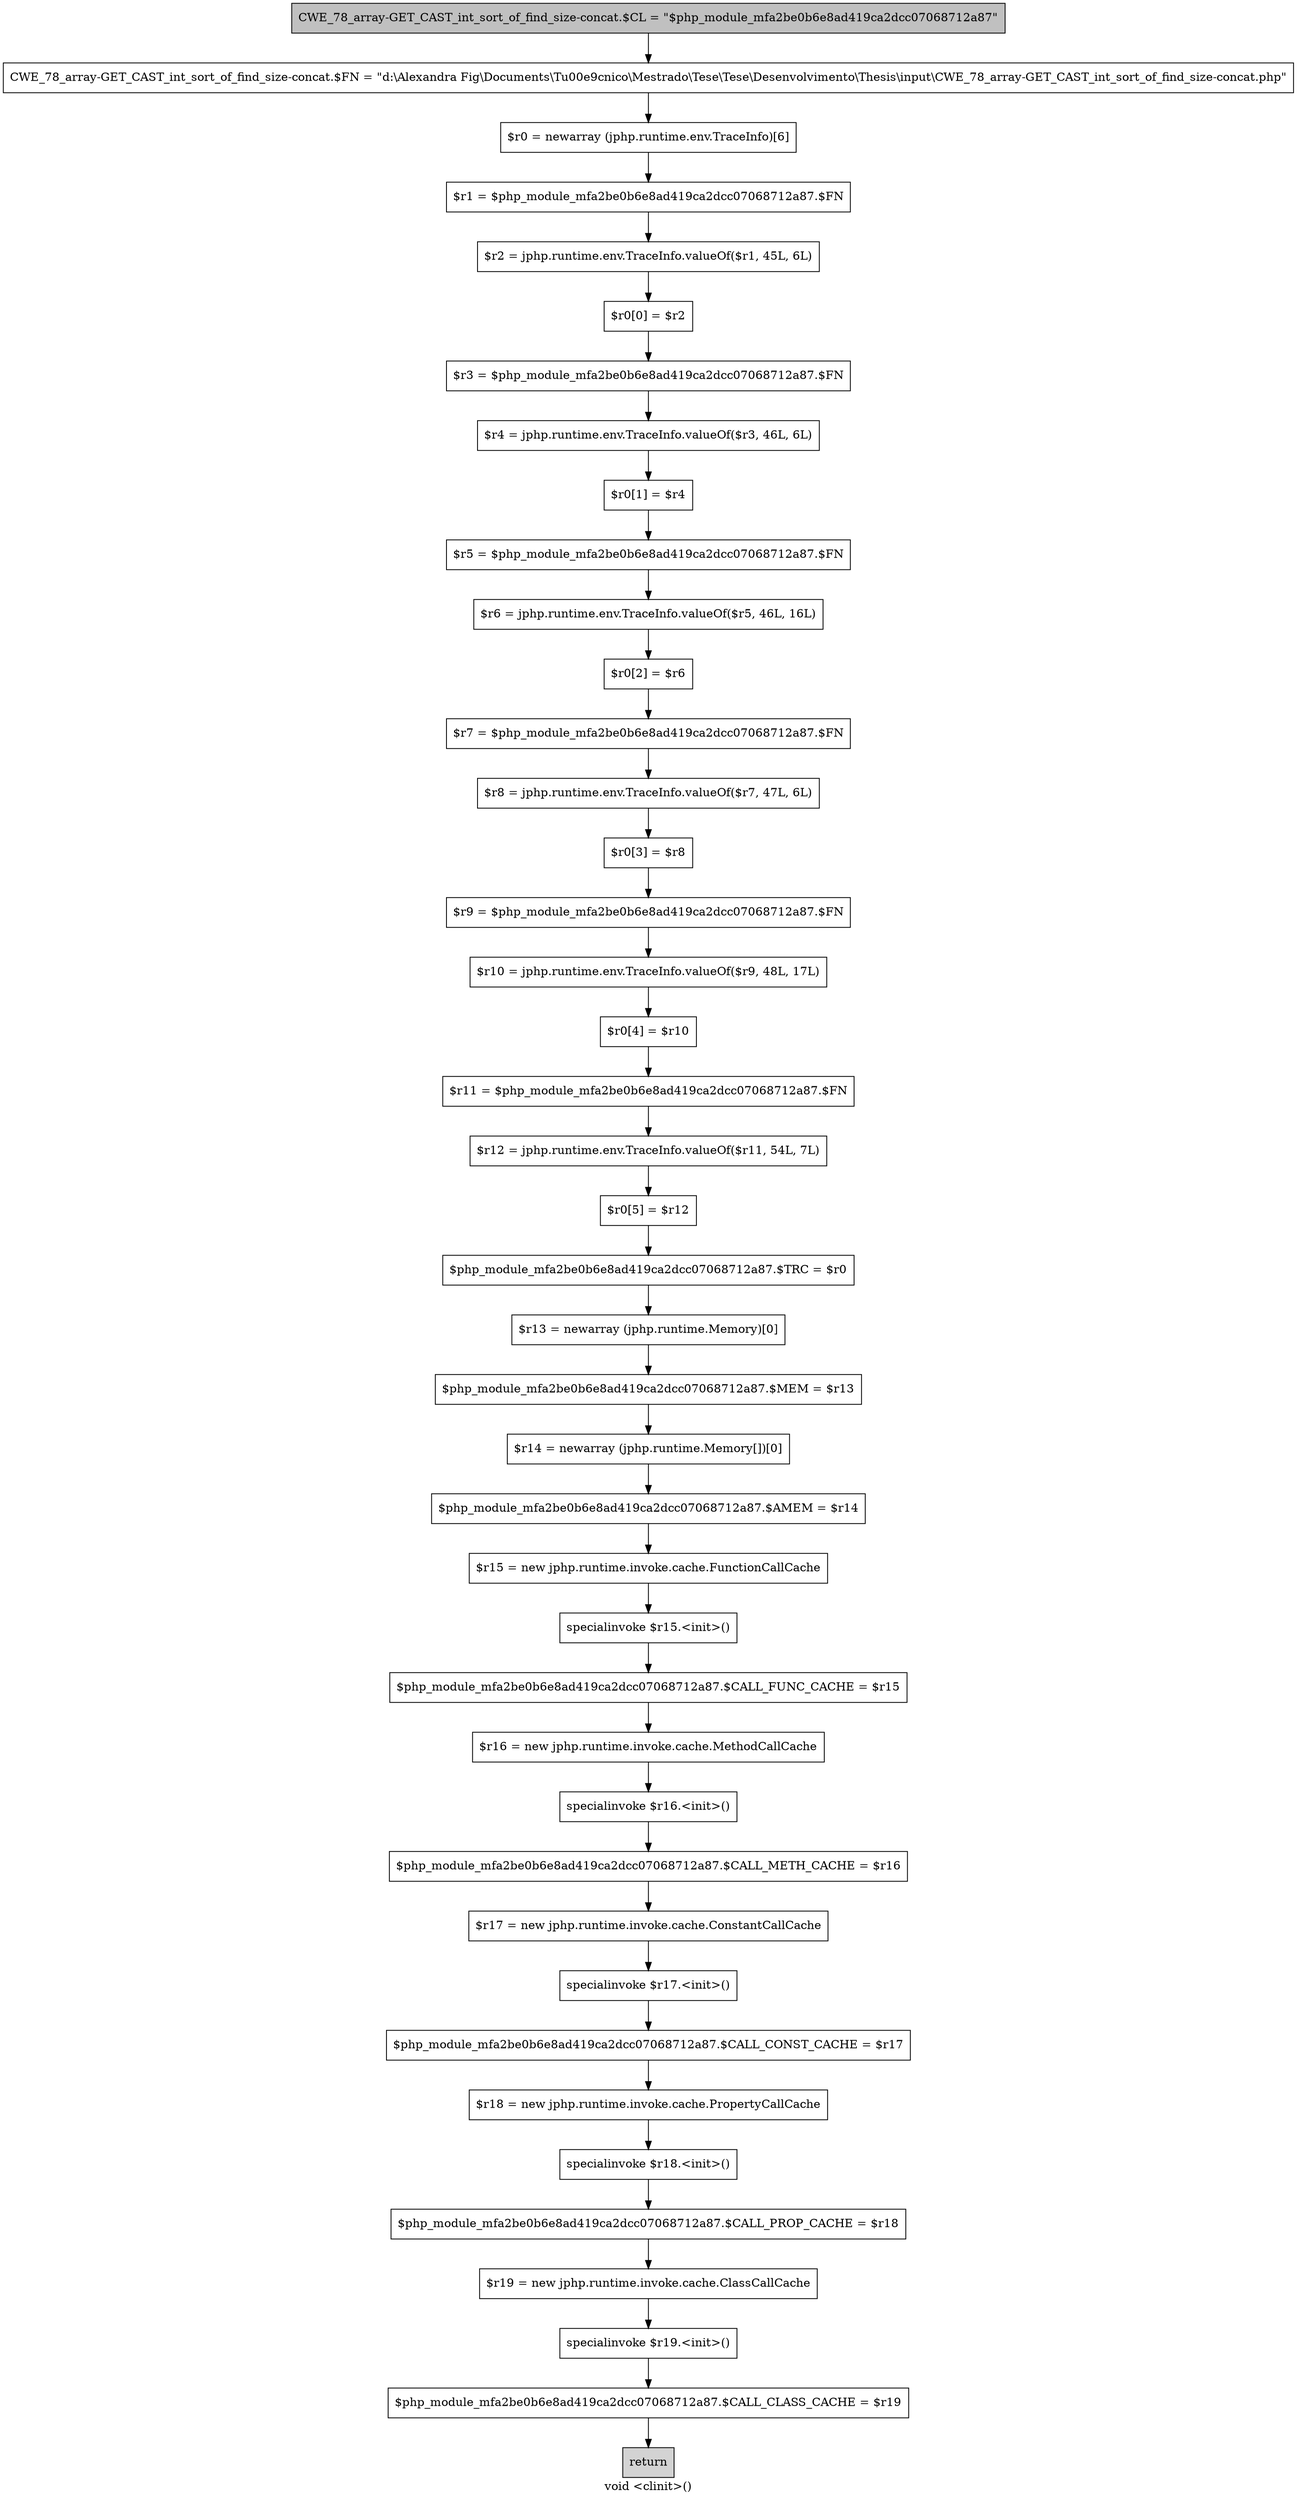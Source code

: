 digraph "void <clinit>()" {
    label="void <clinit>()";
    node [shape=box];
    "0" [style=filled,fillcolor=gray,label="CWE_78_array-GET_CAST_int_sort_of_find_size-concat.$CL = \"$php_module_mfa2be0b6e8ad419ca2dcc07068712a87\"",];
    "1" [label="CWE_78_array-GET_CAST_int_sort_of_find_size-concat.$FN = \"d:\\Alexandra Fig\\Documents\\T\u00e9cnico\\Mestrado\\Tese\\Tese\\Desenvolvimento\\Thesis\\input\\CWE_78_array-GET_CAST_int_sort_of_find_size-concat.php\"",];
    "0"->"1";
    "2" [label="$r0 = newarray (jphp.runtime.env.TraceInfo)[6]",];
    "1"->"2";
    "3" [label="$r1 = $php_module_mfa2be0b6e8ad419ca2dcc07068712a87.$FN",];
    "2"->"3";
    "4" [label="$r2 = jphp.runtime.env.TraceInfo.valueOf($r1, 45L, 6L)",];
    "3"->"4";
    "5" [label="$r0[0] = $r2",];
    "4"->"5";
    "6" [label="$r3 = $php_module_mfa2be0b6e8ad419ca2dcc07068712a87.$FN",];
    "5"->"6";
    "7" [label="$r4 = jphp.runtime.env.TraceInfo.valueOf($r3, 46L, 6L)",];
    "6"->"7";
    "8" [label="$r0[1] = $r4",];
    "7"->"8";
    "9" [label="$r5 = $php_module_mfa2be0b6e8ad419ca2dcc07068712a87.$FN",];
    "8"->"9";
    "10" [label="$r6 = jphp.runtime.env.TraceInfo.valueOf($r5, 46L, 16L)",];
    "9"->"10";
    "11" [label="$r0[2] = $r6",];
    "10"->"11";
    "12" [label="$r7 = $php_module_mfa2be0b6e8ad419ca2dcc07068712a87.$FN",];
    "11"->"12";
    "13" [label="$r8 = jphp.runtime.env.TraceInfo.valueOf($r7, 47L, 6L)",];
    "12"->"13";
    "14" [label="$r0[3] = $r8",];
    "13"->"14";
    "15" [label="$r9 = $php_module_mfa2be0b6e8ad419ca2dcc07068712a87.$FN",];
    "14"->"15";
    "16" [label="$r10 = jphp.runtime.env.TraceInfo.valueOf($r9, 48L, 17L)",];
    "15"->"16";
    "17" [label="$r0[4] = $r10",];
    "16"->"17";
    "18" [label="$r11 = $php_module_mfa2be0b6e8ad419ca2dcc07068712a87.$FN",];
    "17"->"18";
    "19" [label="$r12 = jphp.runtime.env.TraceInfo.valueOf($r11, 54L, 7L)",];
    "18"->"19";
    "20" [label="$r0[5] = $r12",];
    "19"->"20";
    "21" [label="$php_module_mfa2be0b6e8ad419ca2dcc07068712a87.$TRC = $r0",];
    "20"->"21";
    "22" [label="$r13 = newarray (jphp.runtime.Memory)[0]",];
    "21"->"22";
    "23" [label="$php_module_mfa2be0b6e8ad419ca2dcc07068712a87.$MEM = $r13",];
    "22"->"23";
    "24" [label="$r14 = newarray (jphp.runtime.Memory[])[0]",];
    "23"->"24";
    "25" [label="$php_module_mfa2be0b6e8ad419ca2dcc07068712a87.$AMEM = $r14",];
    "24"->"25";
    "26" [label="$r15 = new jphp.runtime.invoke.cache.FunctionCallCache",];
    "25"->"26";
    "27" [label="specialinvoke $r15.<init>()",];
    "26"->"27";
    "28" [label="$php_module_mfa2be0b6e8ad419ca2dcc07068712a87.$CALL_FUNC_CACHE = $r15",];
    "27"->"28";
    "29" [label="$r16 = new jphp.runtime.invoke.cache.MethodCallCache",];
    "28"->"29";
    "30" [label="specialinvoke $r16.<init>()",];
    "29"->"30";
    "31" [label="$php_module_mfa2be0b6e8ad419ca2dcc07068712a87.$CALL_METH_CACHE = $r16",];
    "30"->"31";
    "32" [label="$r17 = new jphp.runtime.invoke.cache.ConstantCallCache",];
    "31"->"32";
    "33" [label="specialinvoke $r17.<init>()",];
    "32"->"33";
    "34" [label="$php_module_mfa2be0b6e8ad419ca2dcc07068712a87.$CALL_CONST_CACHE = $r17",];
    "33"->"34";
    "35" [label="$r18 = new jphp.runtime.invoke.cache.PropertyCallCache",];
    "34"->"35";
    "36" [label="specialinvoke $r18.<init>()",];
    "35"->"36";
    "37" [label="$php_module_mfa2be0b6e8ad419ca2dcc07068712a87.$CALL_PROP_CACHE = $r18",];
    "36"->"37";
    "38" [label="$r19 = new jphp.runtime.invoke.cache.ClassCallCache",];
    "37"->"38";
    "39" [label="specialinvoke $r19.<init>()",];
    "38"->"39";
    "40" [label="$php_module_mfa2be0b6e8ad419ca2dcc07068712a87.$CALL_CLASS_CACHE = $r19",];
    "39"->"40";
    "41" [style=filled,fillcolor=lightgray,label="return",];
    "40"->"41";
}
